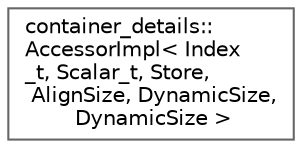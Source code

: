 digraph "Graphical Class Hierarchy"
{
 // LATEX_PDF_SIZE
  bgcolor="transparent";
  edge [fontname=Helvetica,fontsize=10,labelfontname=Helvetica,labelfontsize=10];
  node [fontname=Helvetica,fontsize=10,shape=box,height=0.2,width=0.4];
  rankdir="LR";
  Node0 [id="Node000000",label="container_details::\lAccessorImpl\< Index\l_t, Scalar_t, Store,\l AlignSize, DynamicSize,\l DynamicSize \>",height=0.2,width=0.4,color="grey40", fillcolor="white", style="filled",URL="$classcontainer__details_1_1AccessorImpl_3_01Index__t_00_01Scalar__t_00_01Store_00_01AlignSize_001fcc1ab2f4cab6b085b7bed8b79ab435.html",tooltip=" "];
}
